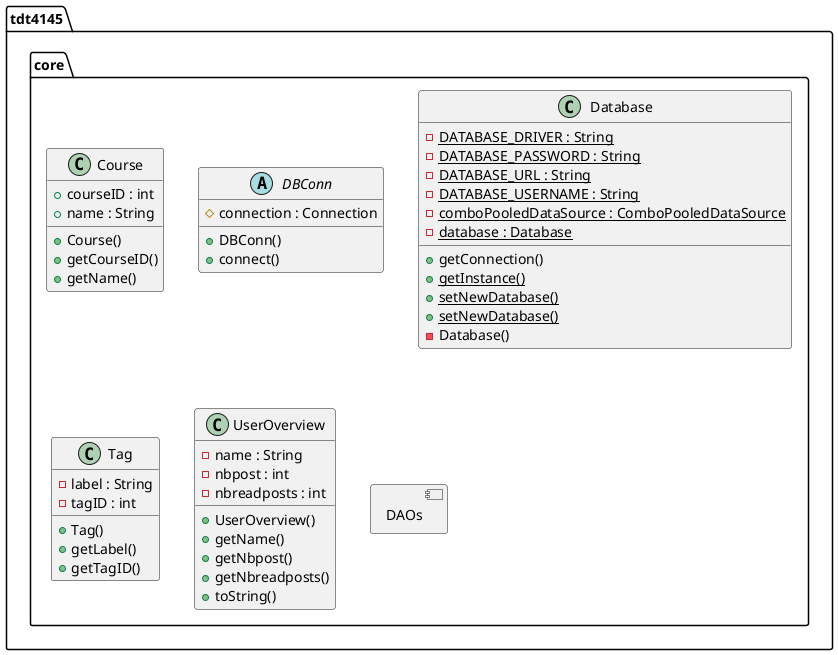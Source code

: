 @startuml
allow_mixing

  namespace tdt4145.core {
      class tdt4145.core.Course {
          + courseID : int
          + name : String
          + Course()
          + getCourseID()
          + getName()
      }
    }


    namespace tdt4145.core {
      abstract class tdt4145.core.DBConn {
          # connection : Connection
          + DBConn()
          + connect()
      }
    }


    namespace tdt4145.core {
      class tdt4145.core.Database {
          {static} - DATABASE_DRIVER : String
          {static} - DATABASE_PASSWORD : String
          {static} - DATABASE_URL : String
          {static} - DATABASE_USERNAME : String
          {static} - comboPooledDataSource : ComboPooledDataSource
          {static} - database : Database
          + getConnection()
          {static} + getInstance()
          {static} + setNewDatabase()
          {static} + setNewDatabase()
          - Database()
      }
    }


    namespace tdt4145.core {
      class tdt4145.core.Tag {
          - label : String
          - tagID : int
          + Tag()
          + getLabel()
          + getTagID()
      }
    }


    namespace tdt4145.core {
      class tdt4145.core.UserOverview {
          - name : String
          - nbpost : int
          - nbreadposts : int
          + UserOverview()
          + getName()
          + getNbpost()
          + getNbreadposts()
          + toString()
      }
    }

  namespace tdt4145.core {
        component DAOs
    }
@enduml
